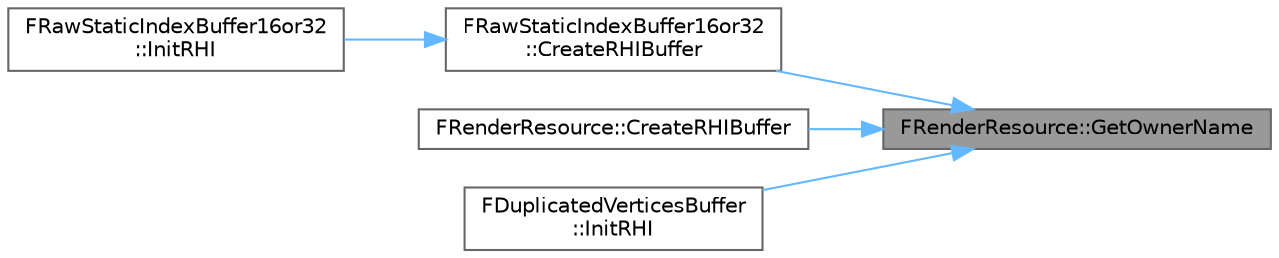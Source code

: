 digraph "FRenderResource::GetOwnerName"
{
 // INTERACTIVE_SVG=YES
 // LATEX_PDF_SIZE
  bgcolor="transparent";
  edge [fontname=Helvetica,fontsize=10,labelfontname=Helvetica,labelfontsize=10];
  node [fontname=Helvetica,fontsize=10,shape=box,height=0.2,width=0.4];
  rankdir="RL";
  Node1 [id="Node000001",label="FRenderResource::GetOwnerName",height=0.2,width=0.4,color="gray40", fillcolor="grey60", style="filled", fontcolor="black",tooltip=" "];
  Node1 -> Node2 [id="edge1_Node000001_Node000002",dir="back",color="steelblue1",style="solid",tooltip=" "];
  Node2 [id="Node000002",label="FRawStaticIndexBuffer16or32\l::CreateRHIBuffer",height=0.2,width=0.4,color="grey40", fillcolor="white", style="filled",URL="$df/ddb/classFRawStaticIndexBuffer16or32.html#a802e753b7969a25c8c8482ab10f3d2ae",tooltip="Create an RHI index buffer with CPU data."];
  Node2 -> Node3 [id="edge2_Node000002_Node000003",dir="back",color="steelblue1",style="solid",tooltip=" "];
  Node3 [id="Node000003",label="FRawStaticIndexBuffer16or32\l::InitRHI",height=0.2,width=0.4,color="grey40", fillcolor="white", style="filled",URL="$df/ddb/classFRawStaticIndexBuffer16or32.html#a8205d0af40b583c07e60cebf8d81bb94",tooltip="Create the index buffer RHI resource and initialize its data."];
  Node1 -> Node4 [id="edge3_Node000001_Node000004",dir="back",color="steelblue1",style="solid",tooltip=" "];
  Node4 [id="Node000004",label="FRenderResource::CreateRHIBuffer",height=0.2,width=0.4,color="grey40", fillcolor="white", style="filled",URL="$d8/ddf/classFRenderResource.html#a55b861f7553525fd46857a1ab69eb5db",tooltip=" "];
  Node1 -> Node5 [id="edge4_Node000001_Node000005",dir="back",color="steelblue1",style="solid",tooltip=" "];
  Node5 [id="Node000005",label="FDuplicatedVerticesBuffer\l::InitRHI",height=0.2,width=0.4,color="grey40", fillcolor="white", style="filled",URL="$d7/d12/classFDuplicatedVerticesBuffer.html#a4ade9d6308ec68f44372c126549cc090",tooltip="Initializes the RHI resources used by this resource."];
}
